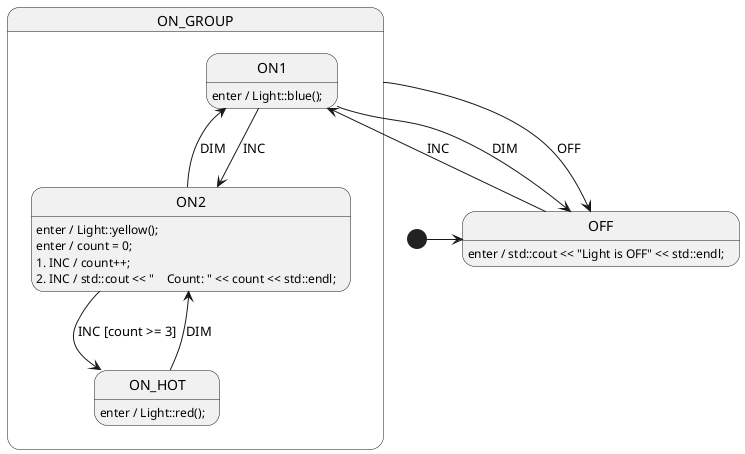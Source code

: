 @startuml LightSm


' //////////////////////// STATE ORGANIZATION ///////////////////////
' Note: StateSmith treats state names and events as case insensitive.
' More info: https://github.com/StateSmith/StateSmith/wiki/PlantUML

state OFF
state ON_GROUP {
    state ON1
    state ON2
    state ON_HOT
}

[*] -> OFF

' ///////////////////////// STATE HANDLERS /////////////////////////
' Syntax: https://github.com/StateSmith/StateSmith/wiki/Behaviors

OFF: enter / std::cout << "Light is OFF" << std::endl;
OFF --> ON1: INC

ON_GROUP --> OFF : OFF

ON1: enter / Light::blue();
ON1 --> ON2: INC
ON1 --> OFF: DIM

ON2: enter / Light::yellow();
ON2: enter / count = 0;
ON2: 1. INC / count++;
ON2: 2. INC / std::cout << "    Count: " << count << std::endl;
ON2 --> ON_HOT: INC [count >= 3]
ON2 --> ON1: DIM

ON_HOT: enter / Light::red();
ON_HOT --> ON2: DIM



' //////////////////////// StateSmith config ////////////////////////
' The below special comment block sets the StateSmith configuration.
' More info: https://github.com/StateSmith/StateSmith/issues/335

/'! $CONFIG : toml
[SmRunnerSettings]
transpilerId = "C99"

[RenderConfig]
FileTop = """
    // Whatever you put in this `FileTop` section will end up 
    // being printed at the top of every generated code file.
    """
AutoExpandedVars = """
    uint16_t count; // this var can be referenced in diagram
    """

[RenderConfig.C]
CFileExtension = ".cpp"
# HFileExtension = ".hpp"
HFileIncludes = """
    // any includes you want in the header file go here
    """
CFileIncludes = """
    #include "Light.h" // user include. required for Light functions.
    #include <iostream> // user include. required for printf.
    """

# Uncomment below line to tell GCC to pack the enum to save some RAM
# CEnumDeclarer = "typedef enum __attribute__ ((packed)) {enumName}"
'/
@enduml